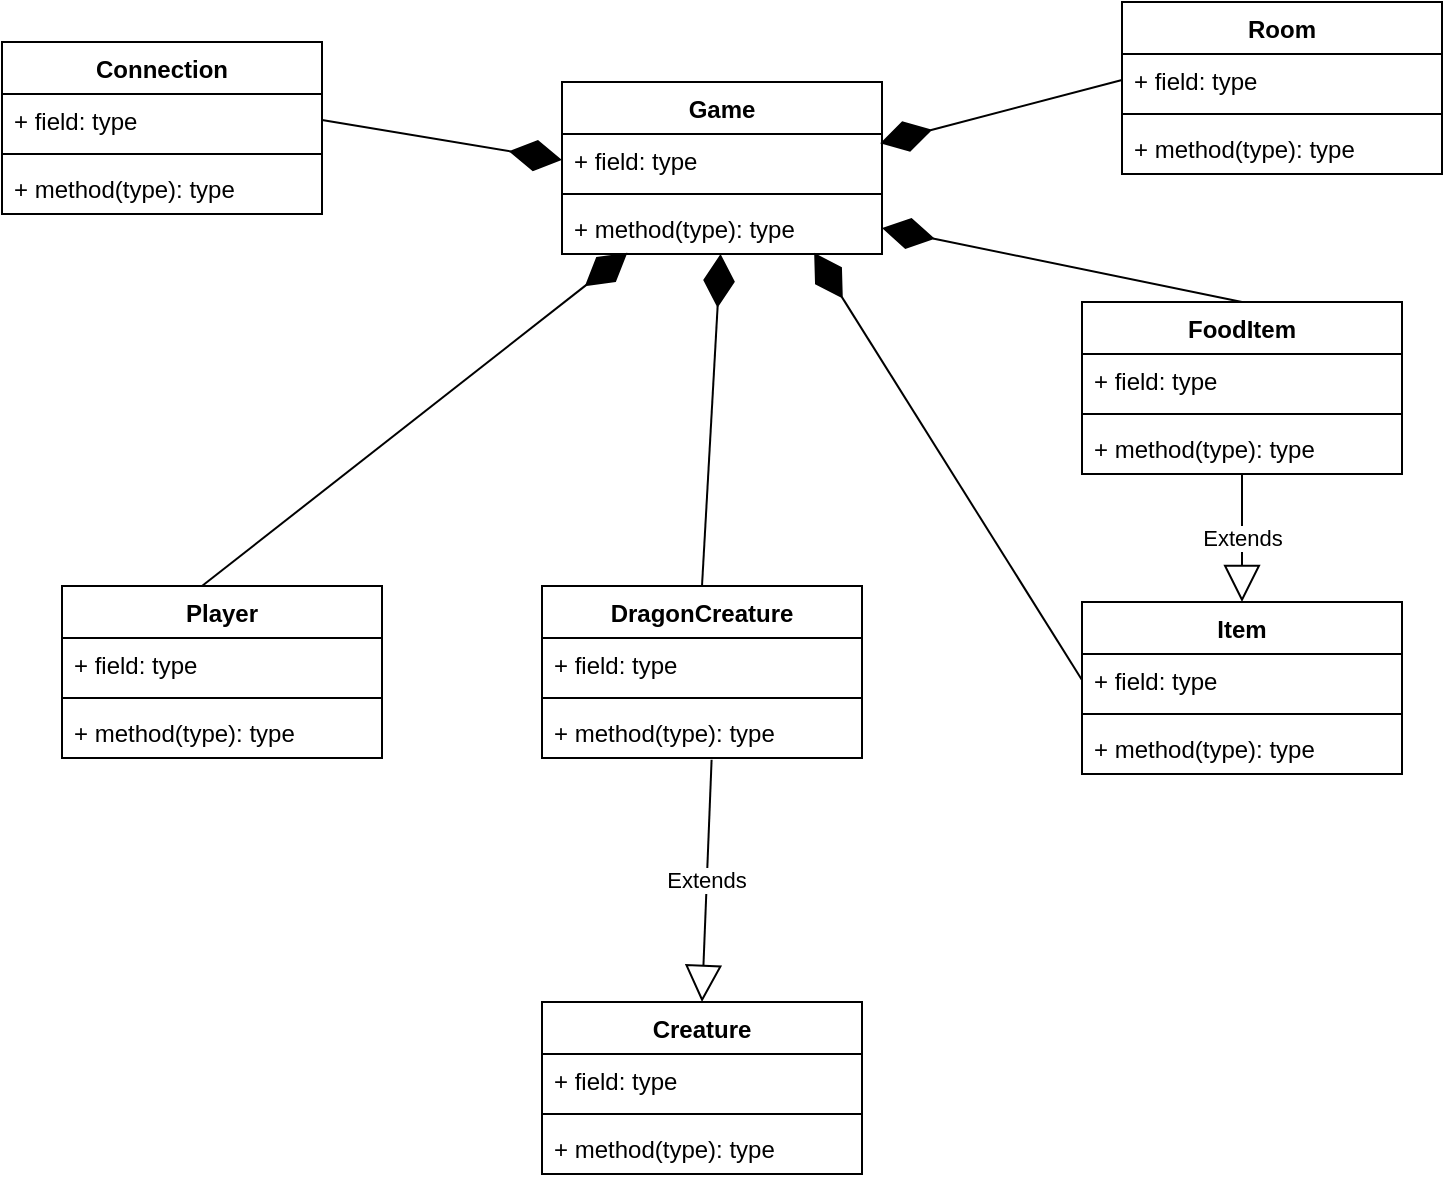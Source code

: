 <mxfile version="21.0.4" type="github"><diagram name="Page-1" id="5iDdgKinofOig0qZowYM"><mxGraphModel dx="1105" dy="569" grid="1" gridSize="10" guides="1" tooltips="1" connect="1" arrows="1" fold="1" page="1" pageScale="1" pageWidth="827" pageHeight="1169" math="0" shadow="0"><root><mxCell id="0"/><mxCell id="1" parent="0"/><mxCell id="j_-5N5xP8CfgLtBuvlL1-1" value="Game" style="swimlane;fontStyle=1;align=center;verticalAlign=top;childLayout=stackLayout;horizontal=1;startSize=26;horizontalStack=0;resizeParent=1;resizeParentMax=0;resizeLast=0;collapsible=1;marginBottom=0;whiteSpace=wrap;html=1;" vertex="1" parent="1"><mxGeometry x="320" y="290" width="160" height="86" as="geometry"/></mxCell><mxCell id="j_-5N5xP8CfgLtBuvlL1-2" value="+ field: type" style="text;strokeColor=none;fillColor=none;align=left;verticalAlign=top;spacingLeft=4;spacingRight=4;overflow=hidden;rotatable=0;points=[[0,0.5],[1,0.5]];portConstraint=eastwest;whiteSpace=wrap;html=1;" vertex="1" parent="j_-5N5xP8CfgLtBuvlL1-1"><mxGeometry y="26" width="160" height="26" as="geometry"/></mxCell><mxCell id="j_-5N5xP8CfgLtBuvlL1-3" value="" style="line;strokeWidth=1;fillColor=none;align=left;verticalAlign=middle;spacingTop=-1;spacingLeft=3;spacingRight=3;rotatable=0;labelPosition=right;points=[];portConstraint=eastwest;strokeColor=inherit;" vertex="1" parent="j_-5N5xP8CfgLtBuvlL1-1"><mxGeometry y="52" width="160" height="8" as="geometry"/></mxCell><mxCell id="j_-5N5xP8CfgLtBuvlL1-4" value="+ method(type): type" style="text;strokeColor=none;fillColor=none;align=left;verticalAlign=top;spacingLeft=4;spacingRight=4;overflow=hidden;rotatable=0;points=[[0,0.5],[1,0.5]];portConstraint=eastwest;whiteSpace=wrap;html=1;" vertex="1" parent="j_-5N5xP8CfgLtBuvlL1-1"><mxGeometry y="60" width="160" height="26" as="geometry"/></mxCell><mxCell id="j_-5N5xP8CfgLtBuvlL1-6" value="Room" style="swimlane;fontStyle=1;align=center;verticalAlign=top;childLayout=stackLayout;horizontal=1;startSize=26;horizontalStack=0;resizeParent=1;resizeParentMax=0;resizeLast=0;collapsible=1;marginBottom=0;whiteSpace=wrap;html=1;" vertex="1" parent="1"><mxGeometry x="600" y="250" width="160" height="86" as="geometry"/></mxCell><mxCell id="j_-5N5xP8CfgLtBuvlL1-7" value="+ field: type" style="text;strokeColor=none;fillColor=none;align=left;verticalAlign=top;spacingLeft=4;spacingRight=4;overflow=hidden;rotatable=0;points=[[0,0.5],[1,0.5]];portConstraint=eastwest;whiteSpace=wrap;html=1;" vertex="1" parent="j_-5N5xP8CfgLtBuvlL1-6"><mxGeometry y="26" width="160" height="26" as="geometry"/></mxCell><mxCell id="j_-5N5xP8CfgLtBuvlL1-8" value="" style="line;strokeWidth=1;fillColor=none;align=left;verticalAlign=middle;spacingTop=-1;spacingLeft=3;spacingRight=3;rotatable=0;labelPosition=right;points=[];portConstraint=eastwest;strokeColor=inherit;" vertex="1" parent="j_-5N5xP8CfgLtBuvlL1-6"><mxGeometry y="52" width="160" height="8" as="geometry"/></mxCell><mxCell id="j_-5N5xP8CfgLtBuvlL1-9" value="+ method(type): type" style="text;strokeColor=none;fillColor=none;align=left;verticalAlign=top;spacingLeft=4;spacingRight=4;overflow=hidden;rotatable=0;points=[[0,0.5],[1,0.5]];portConstraint=eastwest;whiteSpace=wrap;html=1;" vertex="1" parent="j_-5N5xP8CfgLtBuvlL1-6"><mxGeometry y="60" width="160" height="26" as="geometry"/></mxCell><mxCell id="j_-5N5xP8CfgLtBuvlL1-11" value="FoodItem" style="swimlane;fontStyle=1;align=center;verticalAlign=top;childLayout=stackLayout;horizontal=1;startSize=26;horizontalStack=0;resizeParent=1;resizeParentMax=0;resizeLast=0;collapsible=1;marginBottom=0;whiteSpace=wrap;html=1;" vertex="1" parent="1"><mxGeometry x="580" y="400" width="160" height="86" as="geometry"/></mxCell><mxCell id="j_-5N5xP8CfgLtBuvlL1-12" value="+ field: type" style="text;strokeColor=none;fillColor=none;align=left;verticalAlign=top;spacingLeft=4;spacingRight=4;overflow=hidden;rotatable=0;points=[[0,0.5],[1,0.5]];portConstraint=eastwest;whiteSpace=wrap;html=1;" vertex="1" parent="j_-5N5xP8CfgLtBuvlL1-11"><mxGeometry y="26" width="160" height="26" as="geometry"/></mxCell><mxCell id="j_-5N5xP8CfgLtBuvlL1-13" value="" style="line;strokeWidth=1;fillColor=none;align=left;verticalAlign=middle;spacingTop=-1;spacingLeft=3;spacingRight=3;rotatable=0;labelPosition=right;points=[];portConstraint=eastwest;strokeColor=inherit;" vertex="1" parent="j_-5N5xP8CfgLtBuvlL1-11"><mxGeometry y="52" width="160" height="8" as="geometry"/></mxCell><mxCell id="j_-5N5xP8CfgLtBuvlL1-14" value="+ method(type): type" style="text;strokeColor=none;fillColor=none;align=left;verticalAlign=top;spacingLeft=4;spacingRight=4;overflow=hidden;rotatable=0;points=[[0,0.5],[1,0.5]];portConstraint=eastwest;whiteSpace=wrap;html=1;" vertex="1" parent="j_-5N5xP8CfgLtBuvlL1-11"><mxGeometry y="60" width="160" height="26" as="geometry"/></mxCell><mxCell id="j_-5N5xP8CfgLtBuvlL1-15" value="" style="endArrow=diamondThin;endFill=1;endSize=24;html=1;rounded=0;exitX=0;exitY=0.5;exitDx=0;exitDy=0;entryX=0.994;entryY=0.18;entryDx=0;entryDy=0;entryPerimeter=0;" edge="1" parent="1" source="j_-5N5xP8CfgLtBuvlL1-7" target="j_-5N5xP8CfgLtBuvlL1-2"><mxGeometry width="160" relative="1" as="geometry"><mxPoint x="420" y="440" as="sourcePoint"/><mxPoint x="580" y="440" as="targetPoint"/></mxGeometry></mxCell><mxCell id="j_-5N5xP8CfgLtBuvlL1-16" value="" style="endArrow=diamondThin;endFill=1;endSize=24;html=1;rounded=0;exitX=0.5;exitY=0;exitDx=0;exitDy=0;entryX=1;entryY=0.5;entryDx=0;entryDy=0;" edge="1" parent="1" source="j_-5N5xP8CfgLtBuvlL1-11" target="j_-5N5xP8CfgLtBuvlL1-4"><mxGeometry width="160" relative="1" as="geometry"><mxPoint x="420" y="440" as="sourcePoint"/><mxPoint x="580" y="440" as="targetPoint"/></mxGeometry></mxCell><mxCell id="j_-5N5xP8CfgLtBuvlL1-17" value="Item" style="swimlane;fontStyle=1;align=center;verticalAlign=top;childLayout=stackLayout;horizontal=1;startSize=26;horizontalStack=0;resizeParent=1;resizeParentMax=0;resizeLast=0;collapsible=1;marginBottom=0;whiteSpace=wrap;html=1;" vertex="1" parent="1"><mxGeometry x="580" y="550" width="160" height="86" as="geometry"/></mxCell><mxCell id="j_-5N5xP8CfgLtBuvlL1-18" value="+ field: type" style="text;strokeColor=none;fillColor=none;align=left;verticalAlign=top;spacingLeft=4;spacingRight=4;overflow=hidden;rotatable=0;points=[[0,0.5],[1,0.5]];portConstraint=eastwest;whiteSpace=wrap;html=1;" vertex="1" parent="j_-5N5xP8CfgLtBuvlL1-17"><mxGeometry y="26" width="160" height="26" as="geometry"/></mxCell><mxCell id="j_-5N5xP8CfgLtBuvlL1-19" value="" style="line;strokeWidth=1;fillColor=none;align=left;verticalAlign=middle;spacingTop=-1;spacingLeft=3;spacingRight=3;rotatable=0;labelPosition=right;points=[];portConstraint=eastwest;strokeColor=inherit;" vertex="1" parent="j_-5N5xP8CfgLtBuvlL1-17"><mxGeometry y="52" width="160" height="8" as="geometry"/></mxCell><mxCell id="j_-5N5xP8CfgLtBuvlL1-20" value="+ method(type): type" style="text;strokeColor=none;fillColor=none;align=left;verticalAlign=top;spacingLeft=4;spacingRight=4;overflow=hidden;rotatable=0;points=[[0,0.5],[1,0.5]];portConstraint=eastwest;whiteSpace=wrap;html=1;" vertex="1" parent="j_-5N5xP8CfgLtBuvlL1-17"><mxGeometry y="60" width="160" height="26" as="geometry"/></mxCell><mxCell id="j_-5N5xP8CfgLtBuvlL1-21" value="" style="endArrow=diamondThin;endFill=1;endSize=24;html=1;rounded=0;exitX=0;exitY=0.5;exitDx=0;exitDy=0;entryX=0.788;entryY=0.978;entryDx=0;entryDy=0;entryPerimeter=0;" edge="1" parent="1" source="j_-5N5xP8CfgLtBuvlL1-18" target="j_-5N5xP8CfgLtBuvlL1-4"><mxGeometry width="160" relative="1" as="geometry"><mxPoint x="420" y="440" as="sourcePoint"/><mxPoint x="460" y="380" as="targetPoint"/></mxGeometry></mxCell><mxCell id="j_-5N5xP8CfgLtBuvlL1-24" value="DragonCreature&lt;br&gt;" style="swimlane;fontStyle=1;align=center;verticalAlign=top;childLayout=stackLayout;horizontal=1;startSize=26;horizontalStack=0;resizeParent=1;resizeParentMax=0;resizeLast=0;collapsible=1;marginBottom=0;whiteSpace=wrap;html=1;" vertex="1" parent="1"><mxGeometry x="310" y="542" width="160" height="86" as="geometry"/></mxCell><mxCell id="j_-5N5xP8CfgLtBuvlL1-25" value="+ field: type" style="text;strokeColor=none;fillColor=none;align=left;verticalAlign=top;spacingLeft=4;spacingRight=4;overflow=hidden;rotatable=0;points=[[0,0.5],[1,0.5]];portConstraint=eastwest;whiteSpace=wrap;html=1;" vertex="1" parent="j_-5N5xP8CfgLtBuvlL1-24"><mxGeometry y="26" width="160" height="26" as="geometry"/></mxCell><mxCell id="j_-5N5xP8CfgLtBuvlL1-26" value="" style="line;strokeWidth=1;fillColor=none;align=left;verticalAlign=middle;spacingTop=-1;spacingLeft=3;spacingRight=3;rotatable=0;labelPosition=right;points=[];portConstraint=eastwest;strokeColor=inherit;" vertex="1" parent="j_-5N5xP8CfgLtBuvlL1-24"><mxGeometry y="52" width="160" height="8" as="geometry"/></mxCell><mxCell id="j_-5N5xP8CfgLtBuvlL1-27" value="+ method(type): type" style="text;strokeColor=none;fillColor=none;align=left;verticalAlign=top;spacingLeft=4;spacingRight=4;overflow=hidden;rotatable=0;points=[[0,0.5],[1,0.5]];portConstraint=eastwest;whiteSpace=wrap;html=1;" vertex="1" parent="j_-5N5xP8CfgLtBuvlL1-24"><mxGeometry y="60" width="160" height="26" as="geometry"/></mxCell><mxCell id="j_-5N5xP8CfgLtBuvlL1-28" value="" style="endArrow=diamondThin;endFill=1;endSize=24;html=1;rounded=0;exitX=0.5;exitY=0;exitDx=0;exitDy=0;" edge="1" parent="1" source="j_-5N5xP8CfgLtBuvlL1-24" target="j_-5N5xP8CfgLtBuvlL1-4"><mxGeometry width="160" relative="1" as="geometry"><mxPoint x="420" y="450" as="sourcePoint"/><mxPoint x="580" y="450" as="targetPoint"/></mxGeometry></mxCell><mxCell id="j_-5N5xP8CfgLtBuvlL1-29" value="" style="text;strokeColor=none;fillColor=none;align=left;verticalAlign=middle;spacingTop=-1;spacingLeft=4;spacingRight=4;rotatable=0;labelPosition=right;points=[];portConstraint=eastwest;" vertex="1" parent="1"><mxGeometry x="490" y="440" width="20" height="14" as="geometry"/></mxCell><mxCell id="j_-5N5xP8CfgLtBuvlL1-30" value="Player" style="swimlane;fontStyle=1;align=center;verticalAlign=top;childLayout=stackLayout;horizontal=1;startSize=26;horizontalStack=0;resizeParent=1;resizeParentMax=0;resizeLast=0;collapsible=1;marginBottom=0;whiteSpace=wrap;html=1;" vertex="1" parent="1"><mxGeometry x="70" y="542" width="160" height="86" as="geometry"/></mxCell><mxCell id="j_-5N5xP8CfgLtBuvlL1-34" value="" style="endArrow=diamondThin;endFill=1;endSize=24;html=1;rounded=0;entryX=0.204;entryY=0.978;entryDx=0;entryDy=0;entryPerimeter=0;" edge="1" parent="j_-5N5xP8CfgLtBuvlL1-30" target="j_-5N5xP8CfgLtBuvlL1-4"><mxGeometry width="160" relative="1" as="geometry"><mxPoint x="70" as="sourcePoint"/><mxPoint x="230" as="targetPoint"/></mxGeometry></mxCell><mxCell id="j_-5N5xP8CfgLtBuvlL1-31" value="+ field: type" style="text;strokeColor=none;fillColor=none;align=left;verticalAlign=top;spacingLeft=4;spacingRight=4;overflow=hidden;rotatable=0;points=[[0,0.5],[1,0.5]];portConstraint=eastwest;whiteSpace=wrap;html=1;" vertex="1" parent="j_-5N5xP8CfgLtBuvlL1-30"><mxGeometry y="26" width="160" height="26" as="geometry"/></mxCell><mxCell id="j_-5N5xP8CfgLtBuvlL1-32" value="" style="line;strokeWidth=1;fillColor=none;align=left;verticalAlign=middle;spacingTop=-1;spacingLeft=3;spacingRight=3;rotatable=0;labelPosition=right;points=[];portConstraint=eastwest;strokeColor=inherit;" vertex="1" parent="j_-5N5xP8CfgLtBuvlL1-30"><mxGeometry y="52" width="160" height="8" as="geometry"/></mxCell><mxCell id="j_-5N5xP8CfgLtBuvlL1-33" value="+ method(type): type" style="text;strokeColor=none;fillColor=none;align=left;verticalAlign=top;spacingLeft=4;spacingRight=4;overflow=hidden;rotatable=0;points=[[0,0.5],[1,0.5]];portConstraint=eastwest;whiteSpace=wrap;html=1;" vertex="1" parent="j_-5N5xP8CfgLtBuvlL1-30"><mxGeometry y="60" width="160" height="26" as="geometry"/></mxCell><mxCell id="j_-5N5xP8CfgLtBuvlL1-36" value="Creature" style="swimlane;fontStyle=1;align=center;verticalAlign=top;childLayout=stackLayout;horizontal=1;startSize=26;horizontalStack=0;resizeParent=1;resizeParentMax=0;resizeLast=0;collapsible=1;marginBottom=0;whiteSpace=wrap;html=1;" vertex="1" parent="1"><mxGeometry x="310" y="750" width="160" height="86" as="geometry"/></mxCell><mxCell id="j_-5N5xP8CfgLtBuvlL1-37" value="+ field: type" style="text;strokeColor=none;fillColor=none;align=left;verticalAlign=top;spacingLeft=4;spacingRight=4;overflow=hidden;rotatable=0;points=[[0,0.5],[1,0.5]];portConstraint=eastwest;whiteSpace=wrap;html=1;" vertex="1" parent="j_-5N5xP8CfgLtBuvlL1-36"><mxGeometry y="26" width="160" height="26" as="geometry"/></mxCell><mxCell id="j_-5N5xP8CfgLtBuvlL1-38" value="" style="line;strokeWidth=1;fillColor=none;align=left;verticalAlign=middle;spacingTop=-1;spacingLeft=3;spacingRight=3;rotatable=0;labelPosition=right;points=[];portConstraint=eastwest;strokeColor=inherit;" vertex="1" parent="j_-5N5xP8CfgLtBuvlL1-36"><mxGeometry y="52" width="160" height="8" as="geometry"/></mxCell><mxCell id="j_-5N5xP8CfgLtBuvlL1-39" value="+ method(type): type" style="text;strokeColor=none;fillColor=none;align=left;verticalAlign=top;spacingLeft=4;spacingRight=4;overflow=hidden;rotatable=0;points=[[0,0.5],[1,0.5]];portConstraint=eastwest;whiteSpace=wrap;html=1;" vertex="1" parent="j_-5N5xP8CfgLtBuvlL1-36"><mxGeometry y="60" width="160" height="26" as="geometry"/></mxCell><mxCell id="j_-5N5xP8CfgLtBuvlL1-35" value="Extends" style="endArrow=block;endSize=16;endFill=0;html=1;rounded=0;exitX=0.53;exitY=1.034;exitDx=0;exitDy=0;exitPerimeter=0;entryX=0.5;entryY=0;entryDx=0;entryDy=0;" edge="1" parent="1" source="j_-5N5xP8CfgLtBuvlL1-27" target="j_-5N5xP8CfgLtBuvlL1-36"><mxGeometry width="160" relative="1" as="geometry"><mxPoint x="310" y="720" as="sourcePoint"/><mxPoint x="480" y="690" as="targetPoint"/></mxGeometry></mxCell><mxCell id="j_-5N5xP8CfgLtBuvlL1-40" value="Extends" style="endArrow=block;endSize=16;endFill=0;html=1;rounded=0;entryX=0.5;entryY=0;entryDx=0;entryDy=0;" edge="1" parent="1" source="j_-5N5xP8CfgLtBuvlL1-14" target="j_-5N5xP8CfgLtBuvlL1-17"><mxGeometry width="160" relative="1" as="geometry"><mxPoint x="720" y="500" as="sourcePoint"/><mxPoint x="580" y="540" as="targetPoint"/><Array as="points"><mxPoint x="660" y="510"/></Array></mxGeometry></mxCell><mxCell id="j_-5N5xP8CfgLtBuvlL1-41" value="Connection" style="swimlane;fontStyle=1;align=center;verticalAlign=top;childLayout=stackLayout;horizontal=1;startSize=26;horizontalStack=0;resizeParent=1;resizeParentMax=0;resizeLast=0;collapsible=1;marginBottom=0;whiteSpace=wrap;html=1;" vertex="1" parent="1"><mxGeometry x="40" y="270" width="160" height="86" as="geometry"/></mxCell><mxCell id="j_-5N5xP8CfgLtBuvlL1-42" value="+ field: type" style="text;strokeColor=none;fillColor=none;align=left;verticalAlign=top;spacingLeft=4;spacingRight=4;overflow=hidden;rotatable=0;points=[[0,0.5],[1,0.5]];portConstraint=eastwest;whiteSpace=wrap;html=1;" vertex="1" parent="j_-5N5xP8CfgLtBuvlL1-41"><mxGeometry y="26" width="160" height="26" as="geometry"/></mxCell><mxCell id="j_-5N5xP8CfgLtBuvlL1-43" value="" style="line;strokeWidth=1;fillColor=none;align=left;verticalAlign=middle;spacingTop=-1;spacingLeft=3;spacingRight=3;rotatable=0;labelPosition=right;points=[];portConstraint=eastwest;strokeColor=inherit;" vertex="1" parent="j_-5N5xP8CfgLtBuvlL1-41"><mxGeometry y="52" width="160" height="8" as="geometry"/></mxCell><mxCell id="j_-5N5xP8CfgLtBuvlL1-44" value="+ method(type): type" style="text;strokeColor=none;fillColor=none;align=left;verticalAlign=top;spacingLeft=4;spacingRight=4;overflow=hidden;rotatable=0;points=[[0,0.5],[1,0.5]];portConstraint=eastwest;whiteSpace=wrap;html=1;" vertex="1" parent="j_-5N5xP8CfgLtBuvlL1-41"><mxGeometry y="60" width="160" height="26" as="geometry"/></mxCell><mxCell id="j_-5N5xP8CfgLtBuvlL1-45" value="" style="endArrow=diamondThin;endFill=1;endSize=24;html=1;rounded=0;entryX=0;entryY=0.5;entryDx=0;entryDy=0;exitX=1;exitY=0.5;exitDx=0;exitDy=0;" edge="1" parent="1" source="j_-5N5xP8CfgLtBuvlL1-42" target="j_-5N5xP8CfgLtBuvlL1-2"><mxGeometry width="160" relative="1" as="geometry"><mxPoint x="97" y="503" as="sourcePoint"/><mxPoint x="310" y="336" as="targetPoint"/></mxGeometry></mxCell></root></mxGraphModel></diagram></mxfile>